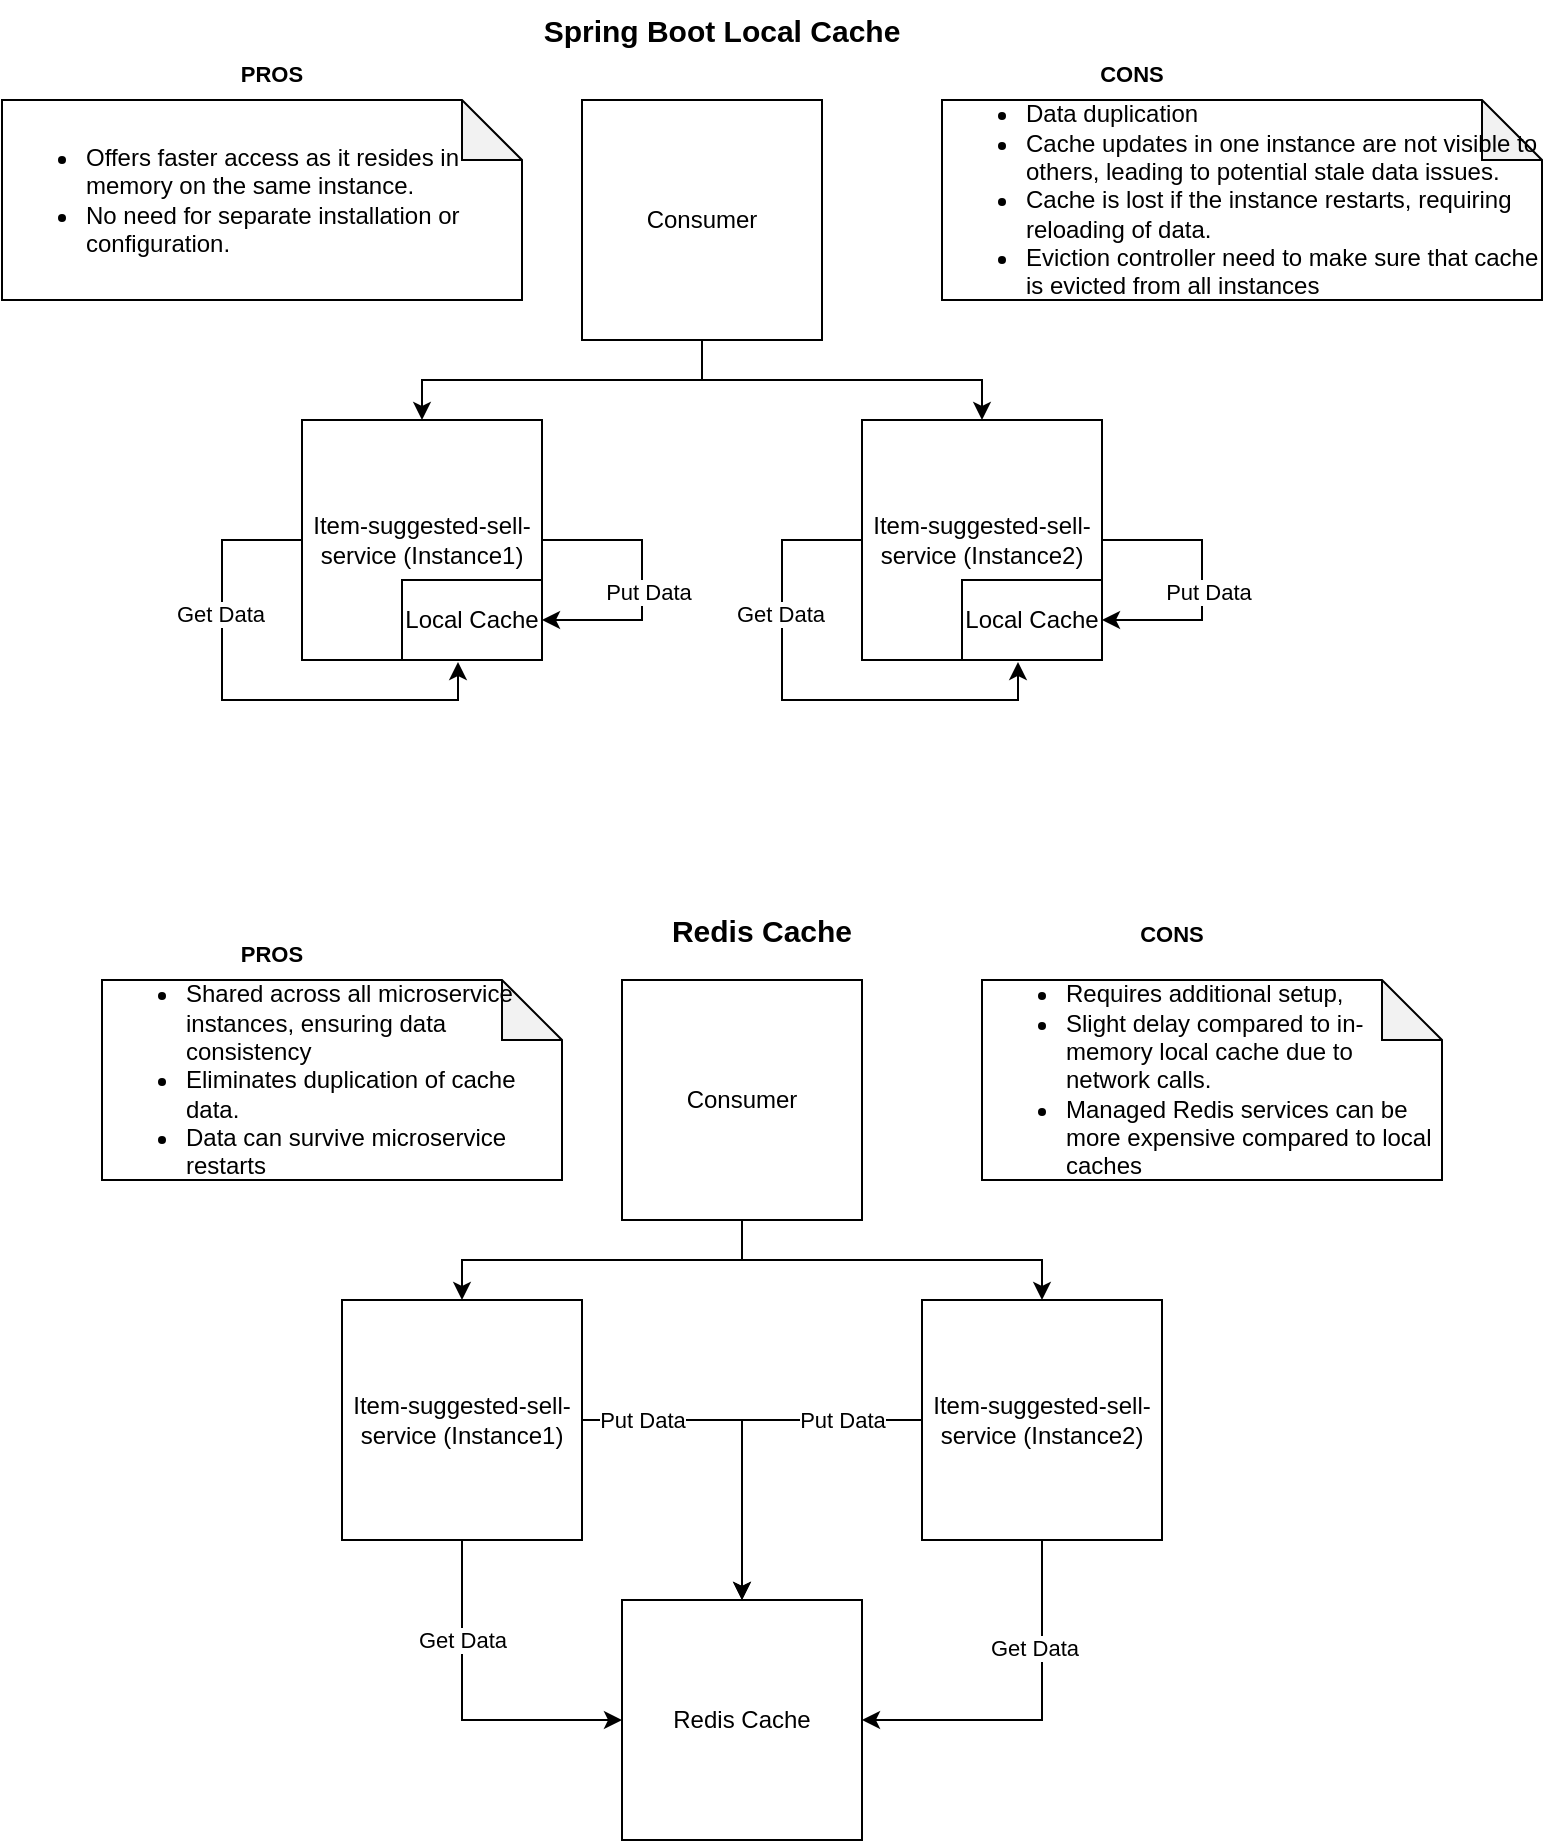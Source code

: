 <mxfile version="25.0.1">
  <diagram name="Page-1" id="5IWywqPwiNhNZYy0IlvY">
    <mxGraphModel dx="880" dy="426" grid="1" gridSize="10" guides="1" tooltips="1" connect="1" arrows="1" fold="1" page="1" pageScale="1" pageWidth="850" pageHeight="1100" math="0" shadow="0">
      <root>
        <mxCell id="0" />
        <mxCell id="1" parent="0" />
        <mxCell id="1DmagxJH7YWcO8vsQb3A-10" style="edgeStyle=orthogonalEdgeStyle;rounded=0;orthogonalLoop=1;jettySize=auto;html=1;exitX=1;exitY=0.5;exitDx=0;exitDy=0;entryX=1;entryY=0.5;entryDx=0;entryDy=0;" edge="1" parent="1" source="1DmagxJH7YWcO8vsQb3A-1" target="1DmagxJH7YWcO8vsQb3A-4">
          <mxGeometry relative="1" as="geometry">
            <Array as="points">
              <mxPoint x="340" y="290" />
              <mxPoint x="340" y="330" />
            </Array>
          </mxGeometry>
        </mxCell>
        <mxCell id="1DmagxJH7YWcO8vsQb3A-11" value="Put Data" style="edgeLabel;html=1;align=center;verticalAlign=middle;resizable=0;points=[];" vertex="1" connectable="0" parent="1DmagxJH7YWcO8vsQb3A-10">
          <mxGeometry x="0.086" y="3" relative="1" as="geometry">
            <mxPoint as="offset" />
          </mxGeometry>
        </mxCell>
        <mxCell id="1DmagxJH7YWcO8vsQb3A-1" value="Item-suggested-sell-service (Instance1)" style="whiteSpace=wrap;html=1;aspect=fixed;" vertex="1" parent="1">
          <mxGeometry x="170" y="230" width="120" height="120" as="geometry" />
        </mxCell>
        <mxCell id="1DmagxJH7YWcO8vsQb3A-4" value="Local Cache" style="rounded=0;whiteSpace=wrap;html=1;" vertex="1" parent="1">
          <mxGeometry x="220" y="310" width="70" height="40" as="geometry" />
        </mxCell>
        <mxCell id="1DmagxJH7YWcO8vsQb3A-8" style="edgeStyle=orthogonalEdgeStyle;rounded=0;orthogonalLoop=1;jettySize=auto;html=1;exitX=0;exitY=0.5;exitDx=0;exitDy=0;entryX=0.4;entryY=1.025;entryDx=0;entryDy=0;entryPerimeter=0;" edge="1" parent="1" source="1DmagxJH7YWcO8vsQb3A-1" target="1DmagxJH7YWcO8vsQb3A-4">
          <mxGeometry relative="1" as="geometry">
            <Array as="points">
              <mxPoint x="130" y="290" />
              <mxPoint x="130" y="370" />
              <mxPoint x="248" y="370" />
            </Array>
          </mxGeometry>
        </mxCell>
        <mxCell id="1DmagxJH7YWcO8vsQb3A-9" value="Get Data" style="edgeLabel;html=1;align=center;verticalAlign=middle;resizable=0;points=[];" vertex="1" connectable="0" parent="1DmagxJH7YWcO8vsQb3A-8">
          <mxGeometry x="-0.401" y="-1" relative="1" as="geometry">
            <mxPoint as="offset" />
          </mxGeometry>
        </mxCell>
        <mxCell id="1DmagxJH7YWcO8vsQb3A-14" style="edgeStyle=orthogonalEdgeStyle;rounded=0;orthogonalLoop=1;jettySize=auto;html=1;exitX=0.5;exitY=1;exitDx=0;exitDy=0;" edge="1" parent="1" source="1DmagxJH7YWcO8vsQb3A-12" target="1DmagxJH7YWcO8vsQb3A-1">
          <mxGeometry relative="1" as="geometry" />
        </mxCell>
        <mxCell id="1DmagxJH7YWcO8vsQb3A-22" style="edgeStyle=orthogonalEdgeStyle;rounded=0;orthogonalLoop=1;jettySize=auto;html=1;exitX=0.5;exitY=1;exitDx=0;exitDy=0;entryX=0.5;entryY=0;entryDx=0;entryDy=0;" edge="1" parent="1" source="1DmagxJH7YWcO8vsQb3A-12" target="1DmagxJH7YWcO8vsQb3A-18">
          <mxGeometry relative="1" as="geometry" />
        </mxCell>
        <mxCell id="1DmagxJH7YWcO8vsQb3A-12" value="Consumer" style="whiteSpace=wrap;html=1;aspect=fixed;" vertex="1" parent="1">
          <mxGeometry x="310" y="70" width="120" height="120" as="geometry" />
        </mxCell>
        <mxCell id="1DmagxJH7YWcO8vsQb3A-16" style="edgeStyle=orthogonalEdgeStyle;rounded=0;orthogonalLoop=1;jettySize=auto;html=1;exitX=1;exitY=0.5;exitDx=0;exitDy=0;entryX=1;entryY=0.5;entryDx=0;entryDy=0;" edge="1" source="1DmagxJH7YWcO8vsQb3A-18" target="1DmagxJH7YWcO8vsQb3A-19" parent="1">
          <mxGeometry relative="1" as="geometry">
            <Array as="points">
              <mxPoint x="620" y="290" />
              <mxPoint x="620" y="330" />
            </Array>
          </mxGeometry>
        </mxCell>
        <mxCell id="1DmagxJH7YWcO8vsQb3A-17" value="Put Data" style="edgeLabel;html=1;align=center;verticalAlign=middle;resizable=0;points=[];" vertex="1" connectable="0" parent="1DmagxJH7YWcO8vsQb3A-16">
          <mxGeometry x="0.086" y="3" relative="1" as="geometry">
            <mxPoint as="offset" />
          </mxGeometry>
        </mxCell>
        <mxCell id="1DmagxJH7YWcO8vsQb3A-18" value="Item-suggested-sell-service (Instance2)" style="whiteSpace=wrap;html=1;aspect=fixed;" vertex="1" parent="1">
          <mxGeometry x="450" y="230" width="120" height="120" as="geometry" />
        </mxCell>
        <mxCell id="1DmagxJH7YWcO8vsQb3A-19" value="Local Cache" style="rounded=0;whiteSpace=wrap;html=1;" vertex="1" parent="1">
          <mxGeometry x="500" y="310" width="70" height="40" as="geometry" />
        </mxCell>
        <mxCell id="1DmagxJH7YWcO8vsQb3A-20" style="edgeStyle=orthogonalEdgeStyle;rounded=0;orthogonalLoop=1;jettySize=auto;html=1;exitX=0;exitY=0.5;exitDx=0;exitDy=0;entryX=0.4;entryY=1.025;entryDx=0;entryDy=0;entryPerimeter=0;" edge="1" source="1DmagxJH7YWcO8vsQb3A-18" target="1DmagxJH7YWcO8vsQb3A-19" parent="1">
          <mxGeometry relative="1" as="geometry">
            <Array as="points">
              <mxPoint x="410" y="290" />
              <mxPoint x="410" y="370" />
              <mxPoint x="528" y="370" />
            </Array>
          </mxGeometry>
        </mxCell>
        <mxCell id="1DmagxJH7YWcO8vsQb3A-21" value="Get Data" style="edgeLabel;html=1;align=center;verticalAlign=middle;resizable=0;points=[];" vertex="1" connectable="0" parent="1DmagxJH7YWcO8vsQb3A-20">
          <mxGeometry x="-0.401" y="-1" relative="1" as="geometry">
            <mxPoint as="offset" />
          </mxGeometry>
        </mxCell>
        <mxCell id="1DmagxJH7YWcO8vsQb3A-23" value="&lt;ul&gt;&lt;li&gt;Offers faster access as it resides in memory on the same instance.&lt;/li&gt;&lt;li&gt;No need for separate installation or configuration.&lt;/li&gt;&lt;/ul&gt;" style="shape=note;whiteSpace=wrap;html=1;backgroundOutline=1;darkOpacity=0.05;align=left;" vertex="1" parent="1">
          <mxGeometry x="20" y="70" width="260" height="100" as="geometry" />
        </mxCell>
        <mxCell id="1DmagxJH7YWcO8vsQb3A-24" value="&lt;ul&gt;&lt;li&gt;&lt;span style=&quot;background-color: initial;&quot;&gt;Data duplication&lt;/span&gt;&lt;/li&gt;&lt;li&gt;&lt;span style=&quot;background-color: initial;&quot;&gt;Cache updates in one instance are not visible to others, leading to potential stale data issues.&lt;/span&gt;&lt;/li&gt;&lt;li&gt;&lt;span style=&quot;background-color: initial;&quot;&gt;Cache is lost if the instance restarts, requiring reloading of data.&lt;/span&gt;&lt;/li&gt;&lt;li&gt;&lt;span style=&quot;background-color: initial;&quot;&gt;Eviction controller need to make sure that cache is evicted from all instances&lt;/span&gt;&lt;/li&gt;&lt;/ul&gt;" style="shape=note;whiteSpace=wrap;html=1;backgroundOutline=1;darkOpacity=0.05;align=left;" vertex="1" parent="1">
          <mxGeometry x="490" y="70" width="300" height="100" as="geometry" />
        </mxCell>
        <mxCell id="1DmagxJH7YWcO8vsQb3A-25" value="Spring Boot Local Cache" style="text;html=1;align=center;verticalAlign=middle;whiteSpace=wrap;rounded=0;fontSize=15;fontStyle=1" vertex="1" parent="1">
          <mxGeometry x="280" y="20" width="200" height="30" as="geometry" />
        </mxCell>
        <mxCell id="1DmagxJH7YWcO8vsQb3A-50" style="edgeStyle=orthogonalEdgeStyle;rounded=0;orthogonalLoop=1;jettySize=auto;html=1;exitX=0.5;exitY=1;exitDx=0;exitDy=0;entryX=0;entryY=0.5;entryDx=0;entryDy=0;" edge="1" parent="1" source="1DmagxJH7YWcO8vsQb3A-28" target="1DmagxJH7YWcO8vsQb3A-44">
          <mxGeometry relative="1" as="geometry" />
        </mxCell>
        <mxCell id="1DmagxJH7YWcO8vsQb3A-54" value="Get Data" style="edgeLabel;html=1;align=center;verticalAlign=middle;resizable=0;points=[];" vertex="1" connectable="0" parent="1DmagxJH7YWcO8vsQb3A-50">
          <mxGeometry x="0.529" y="3" relative="1" as="geometry">
            <mxPoint x="-40" y="-37" as="offset" />
          </mxGeometry>
        </mxCell>
        <mxCell id="1DmagxJH7YWcO8vsQb3A-28" value="Item-suggested-sell-service (Instance1)" style="whiteSpace=wrap;html=1;aspect=fixed;" vertex="1" parent="1">
          <mxGeometry x="190" y="670" width="120" height="120" as="geometry" />
        </mxCell>
        <mxCell id="1DmagxJH7YWcO8vsQb3A-32" style="edgeStyle=orthogonalEdgeStyle;rounded=0;orthogonalLoop=1;jettySize=auto;html=1;exitX=0.5;exitY=1;exitDx=0;exitDy=0;" edge="1" source="1DmagxJH7YWcO8vsQb3A-34" target="1DmagxJH7YWcO8vsQb3A-28" parent="1">
          <mxGeometry relative="1" as="geometry" />
        </mxCell>
        <mxCell id="1DmagxJH7YWcO8vsQb3A-33" style="edgeStyle=orthogonalEdgeStyle;rounded=0;orthogonalLoop=1;jettySize=auto;html=1;exitX=0.5;exitY=1;exitDx=0;exitDy=0;entryX=0.5;entryY=0;entryDx=0;entryDy=0;" edge="1" source="1DmagxJH7YWcO8vsQb3A-34" target="1DmagxJH7YWcO8vsQb3A-37" parent="1">
          <mxGeometry relative="1" as="geometry" />
        </mxCell>
        <mxCell id="1DmagxJH7YWcO8vsQb3A-34" value="Consumer" style="whiteSpace=wrap;html=1;aspect=fixed;" vertex="1" parent="1">
          <mxGeometry x="330" y="510" width="120" height="120" as="geometry" />
        </mxCell>
        <mxCell id="1DmagxJH7YWcO8vsQb3A-48" value="Put Data" style="edgeStyle=orthogonalEdgeStyle;rounded=0;orthogonalLoop=1;jettySize=auto;html=1;entryX=0.5;entryY=0;entryDx=0;entryDy=0;" edge="1" parent="1" source="1DmagxJH7YWcO8vsQb3A-37" target="1DmagxJH7YWcO8vsQb3A-44">
          <mxGeometry x="-0.556" relative="1" as="geometry">
            <mxPoint as="offset" />
          </mxGeometry>
        </mxCell>
        <mxCell id="1DmagxJH7YWcO8vsQb3A-52" style="edgeStyle=orthogonalEdgeStyle;rounded=0;orthogonalLoop=1;jettySize=auto;html=1;entryX=1;entryY=0.5;entryDx=0;entryDy=0;" edge="1" parent="1" source="1DmagxJH7YWcO8vsQb3A-37" target="1DmagxJH7YWcO8vsQb3A-44">
          <mxGeometry relative="1" as="geometry">
            <mxPoint x="540" y="800" as="sourcePoint" />
            <Array as="points">
              <mxPoint x="540" y="880" />
            </Array>
          </mxGeometry>
        </mxCell>
        <mxCell id="1DmagxJH7YWcO8vsQb3A-53" value="Get Data" style="edgeLabel;html=1;align=center;verticalAlign=middle;resizable=0;points=[];" vertex="1" connectable="0" parent="1DmagxJH7YWcO8vsQb3A-52">
          <mxGeometry x="-0.4" y="-4" relative="1" as="geometry">
            <mxPoint as="offset" />
          </mxGeometry>
        </mxCell>
        <mxCell id="1DmagxJH7YWcO8vsQb3A-37" value="Item-suggested-sell-service (Instance2)" style="whiteSpace=wrap;html=1;aspect=fixed;" vertex="1" parent="1">
          <mxGeometry x="480" y="670" width="120" height="120" as="geometry" />
        </mxCell>
        <mxCell id="1DmagxJH7YWcO8vsQb3A-41" value="&lt;ul&gt;&lt;li&gt;Shared across all microservice instances, ensuring data consistency&lt;/li&gt;&lt;li&gt;Eliminates duplication of cache data.&lt;/li&gt;&lt;li&gt;Data can survive microservice restarts&lt;/li&gt;&lt;/ul&gt;" style="shape=note;whiteSpace=wrap;html=1;backgroundOutline=1;darkOpacity=0.05;align=left;" vertex="1" parent="1">
          <mxGeometry x="70" y="510" width="230" height="100" as="geometry" />
        </mxCell>
        <mxCell id="1DmagxJH7YWcO8vsQb3A-42" value="&lt;ul&gt;&lt;li&gt;Requires additional setup,&lt;/li&gt;&lt;li&gt;Slight delay compared to in-memory local cache due to network calls.&lt;/li&gt;&lt;li&gt;Managed Redis services can be more expensive compared to local caches&lt;/li&gt;&lt;/ul&gt;" style="shape=note;whiteSpace=wrap;html=1;backgroundOutline=1;darkOpacity=0.05;align=left;" vertex="1" parent="1">
          <mxGeometry x="510" y="510" width="230" height="100" as="geometry" />
        </mxCell>
        <mxCell id="1DmagxJH7YWcO8vsQb3A-43" value="Redis Cache" style="text;html=1;align=center;verticalAlign=middle;whiteSpace=wrap;rounded=0;fontSize=15;fontStyle=1" vertex="1" parent="1">
          <mxGeometry x="300" y="470" width="200" height="30" as="geometry" />
        </mxCell>
        <mxCell id="1DmagxJH7YWcO8vsQb3A-44" value="Redis Cache" style="whiteSpace=wrap;html=1;aspect=fixed;" vertex="1" parent="1">
          <mxGeometry x="330" y="820" width="120" height="120" as="geometry" />
        </mxCell>
        <mxCell id="1DmagxJH7YWcO8vsQb3A-45" style="edgeStyle=orthogonalEdgeStyle;rounded=0;orthogonalLoop=1;jettySize=auto;html=1;exitX=1;exitY=0.5;exitDx=0;exitDy=0;entryX=0.5;entryY=0;entryDx=0;entryDy=0;" edge="1" parent="1" source="1DmagxJH7YWcO8vsQb3A-28" target="1DmagxJH7YWcO8vsQb3A-44">
          <mxGeometry relative="1" as="geometry" />
        </mxCell>
        <mxCell id="1DmagxJH7YWcO8vsQb3A-49" value="Put Data" style="edgeLabel;html=1;align=center;verticalAlign=middle;resizable=0;points=[];" vertex="1" connectable="0" parent="1DmagxJH7YWcO8vsQb3A-45">
          <mxGeometry x="-0.518" y="-2" relative="1" as="geometry">
            <mxPoint x="-11" y="-2" as="offset" />
          </mxGeometry>
        </mxCell>
        <mxCell id="1DmagxJH7YWcO8vsQb3A-55" value="&lt;font style=&quot;font-size: 11px;&quot;&gt;PROS&lt;/font&gt;" style="text;html=1;align=center;verticalAlign=middle;whiteSpace=wrap;rounded=0;fontSize=15;fontStyle=1" vertex="1" parent="1">
          <mxGeometry x="110" y="40" width="90" height="30" as="geometry" />
        </mxCell>
        <mxCell id="1DmagxJH7YWcO8vsQb3A-56" value="&lt;font style=&quot;font-size: 11px;&quot;&gt;CONS&lt;/font&gt;" style="text;html=1;align=center;verticalAlign=middle;whiteSpace=wrap;rounded=0;fontSize=15;fontStyle=1" vertex="1" parent="1">
          <mxGeometry x="540" y="40" width="90" height="30" as="geometry" />
        </mxCell>
        <mxCell id="1DmagxJH7YWcO8vsQb3A-57" value="&lt;font style=&quot;font-size: 11px;&quot;&gt;PROS&lt;/font&gt;" style="text;html=1;align=center;verticalAlign=middle;whiteSpace=wrap;rounded=0;fontSize=15;fontStyle=1" vertex="1" parent="1">
          <mxGeometry x="110" y="480" width="90" height="30" as="geometry" />
        </mxCell>
        <mxCell id="1DmagxJH7YWcO8vsQb3A-58" value="&lt;font style=&quot;font-size: 11px;&quot;&gt;CONS&lt;/font&gt;" style="text;html=1;align=center;verticalAlign=middle;whiteSpace=wrap;rounded=0;fontSize=15;fontStyle=1" vertex="1" parent="1">
          <mxGeometry x="560" y="470" width="90" height="30" as="geometry" />
        </mxCell>
      </root>
    </mxGraphModel>
  </diagram>
</mxfile>
